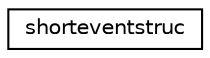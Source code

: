 digraph "Graphical Class Hierarchy"
{
 // INTERACTIVE_SVG=YES
  edge [fontname="Helvetica",fontsize="10",labelfontname="Helvetica",labelfontsize="10"];
  node [fontname="Helvetica",fontsize="10",shape=record];
  rankdir="LR";
  Node0 [label="shorteventstruc",height=0.2,width=0.4,color="black", fillcolor="white", style="filled",URL="$structshorteventstruc.html",tooltip="Shortened COSMOS Event structure. "];
}
